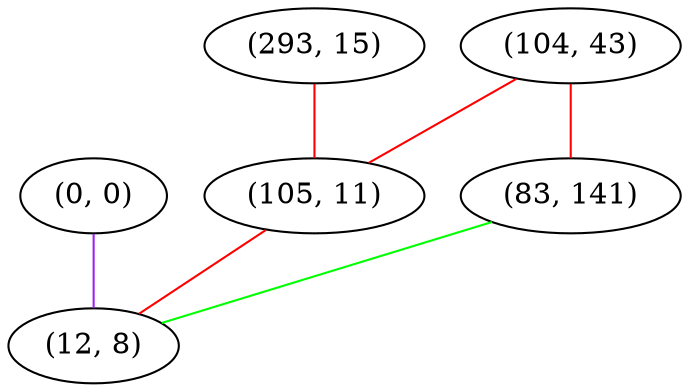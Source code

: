 graph "" {
"(0, 0)";
"(104, 43)";
"(293, 15)";
"(105, 11)";
"(83, 141)";
"(12, 8)";
"(0, 0)" -- "(12, 8)"  [color=purple, key=0, weight=4];
"(104, 43)" -- "(105, 11)"  [color=red, key=0, weight=1];
"(104, 43)" -- "(83, 141)"  [color=red, key=0, weight=1];
"(293, 15)" -- "(105, 11)"  [color=red, key=0, weight=1];
"(105, 11)" -- "(12, 8)"  [color=red, key=0, weight=1];
"(83, 141)" -- "(12, 8)"  [color=green, key=0, weight=2];
}
